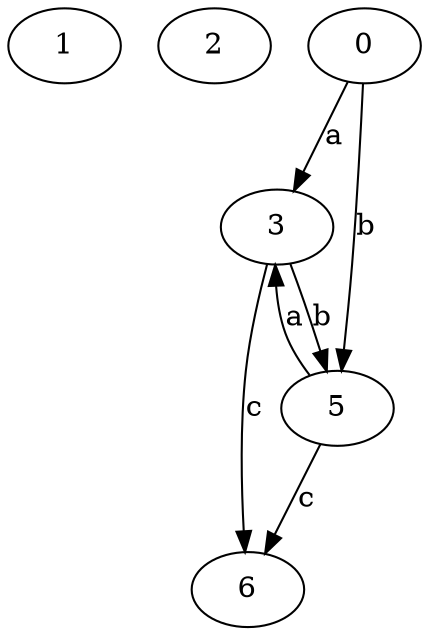 strict digraph  {
1;
2;
3;
5;
0;
6;
3 -> 5  [label=b];
3 -> 6  [label=c];
5 -> 3  [label=a];
5 -> 6  [label=c];
0 -> 3  [label=a];
0 -> 5  [label=b];
}
